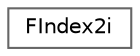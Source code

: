digraph "Graphical Class Hierarchy"
{
 // INTERACTIVE_SVG=YES
 // LATEX_PDF_SIZE
  bgcolor="transparent";
  edge [fontname=Helvetica,fontsize=10,labelfontname=Helvetica,labelfontsize=10];
  node [fontname=Helvetica,fontsize=10,shape=box,height=0.2,width=0.4];
  rankdir="LR";
  Node0 [id="Node000000",label="FIndex2i",height=0.2,width=0.4,color="grey40", fillcolor="white", style="filled",URL="$dc/da2/structFIndex2i.html",tooltip="2-index tuple."];
}
